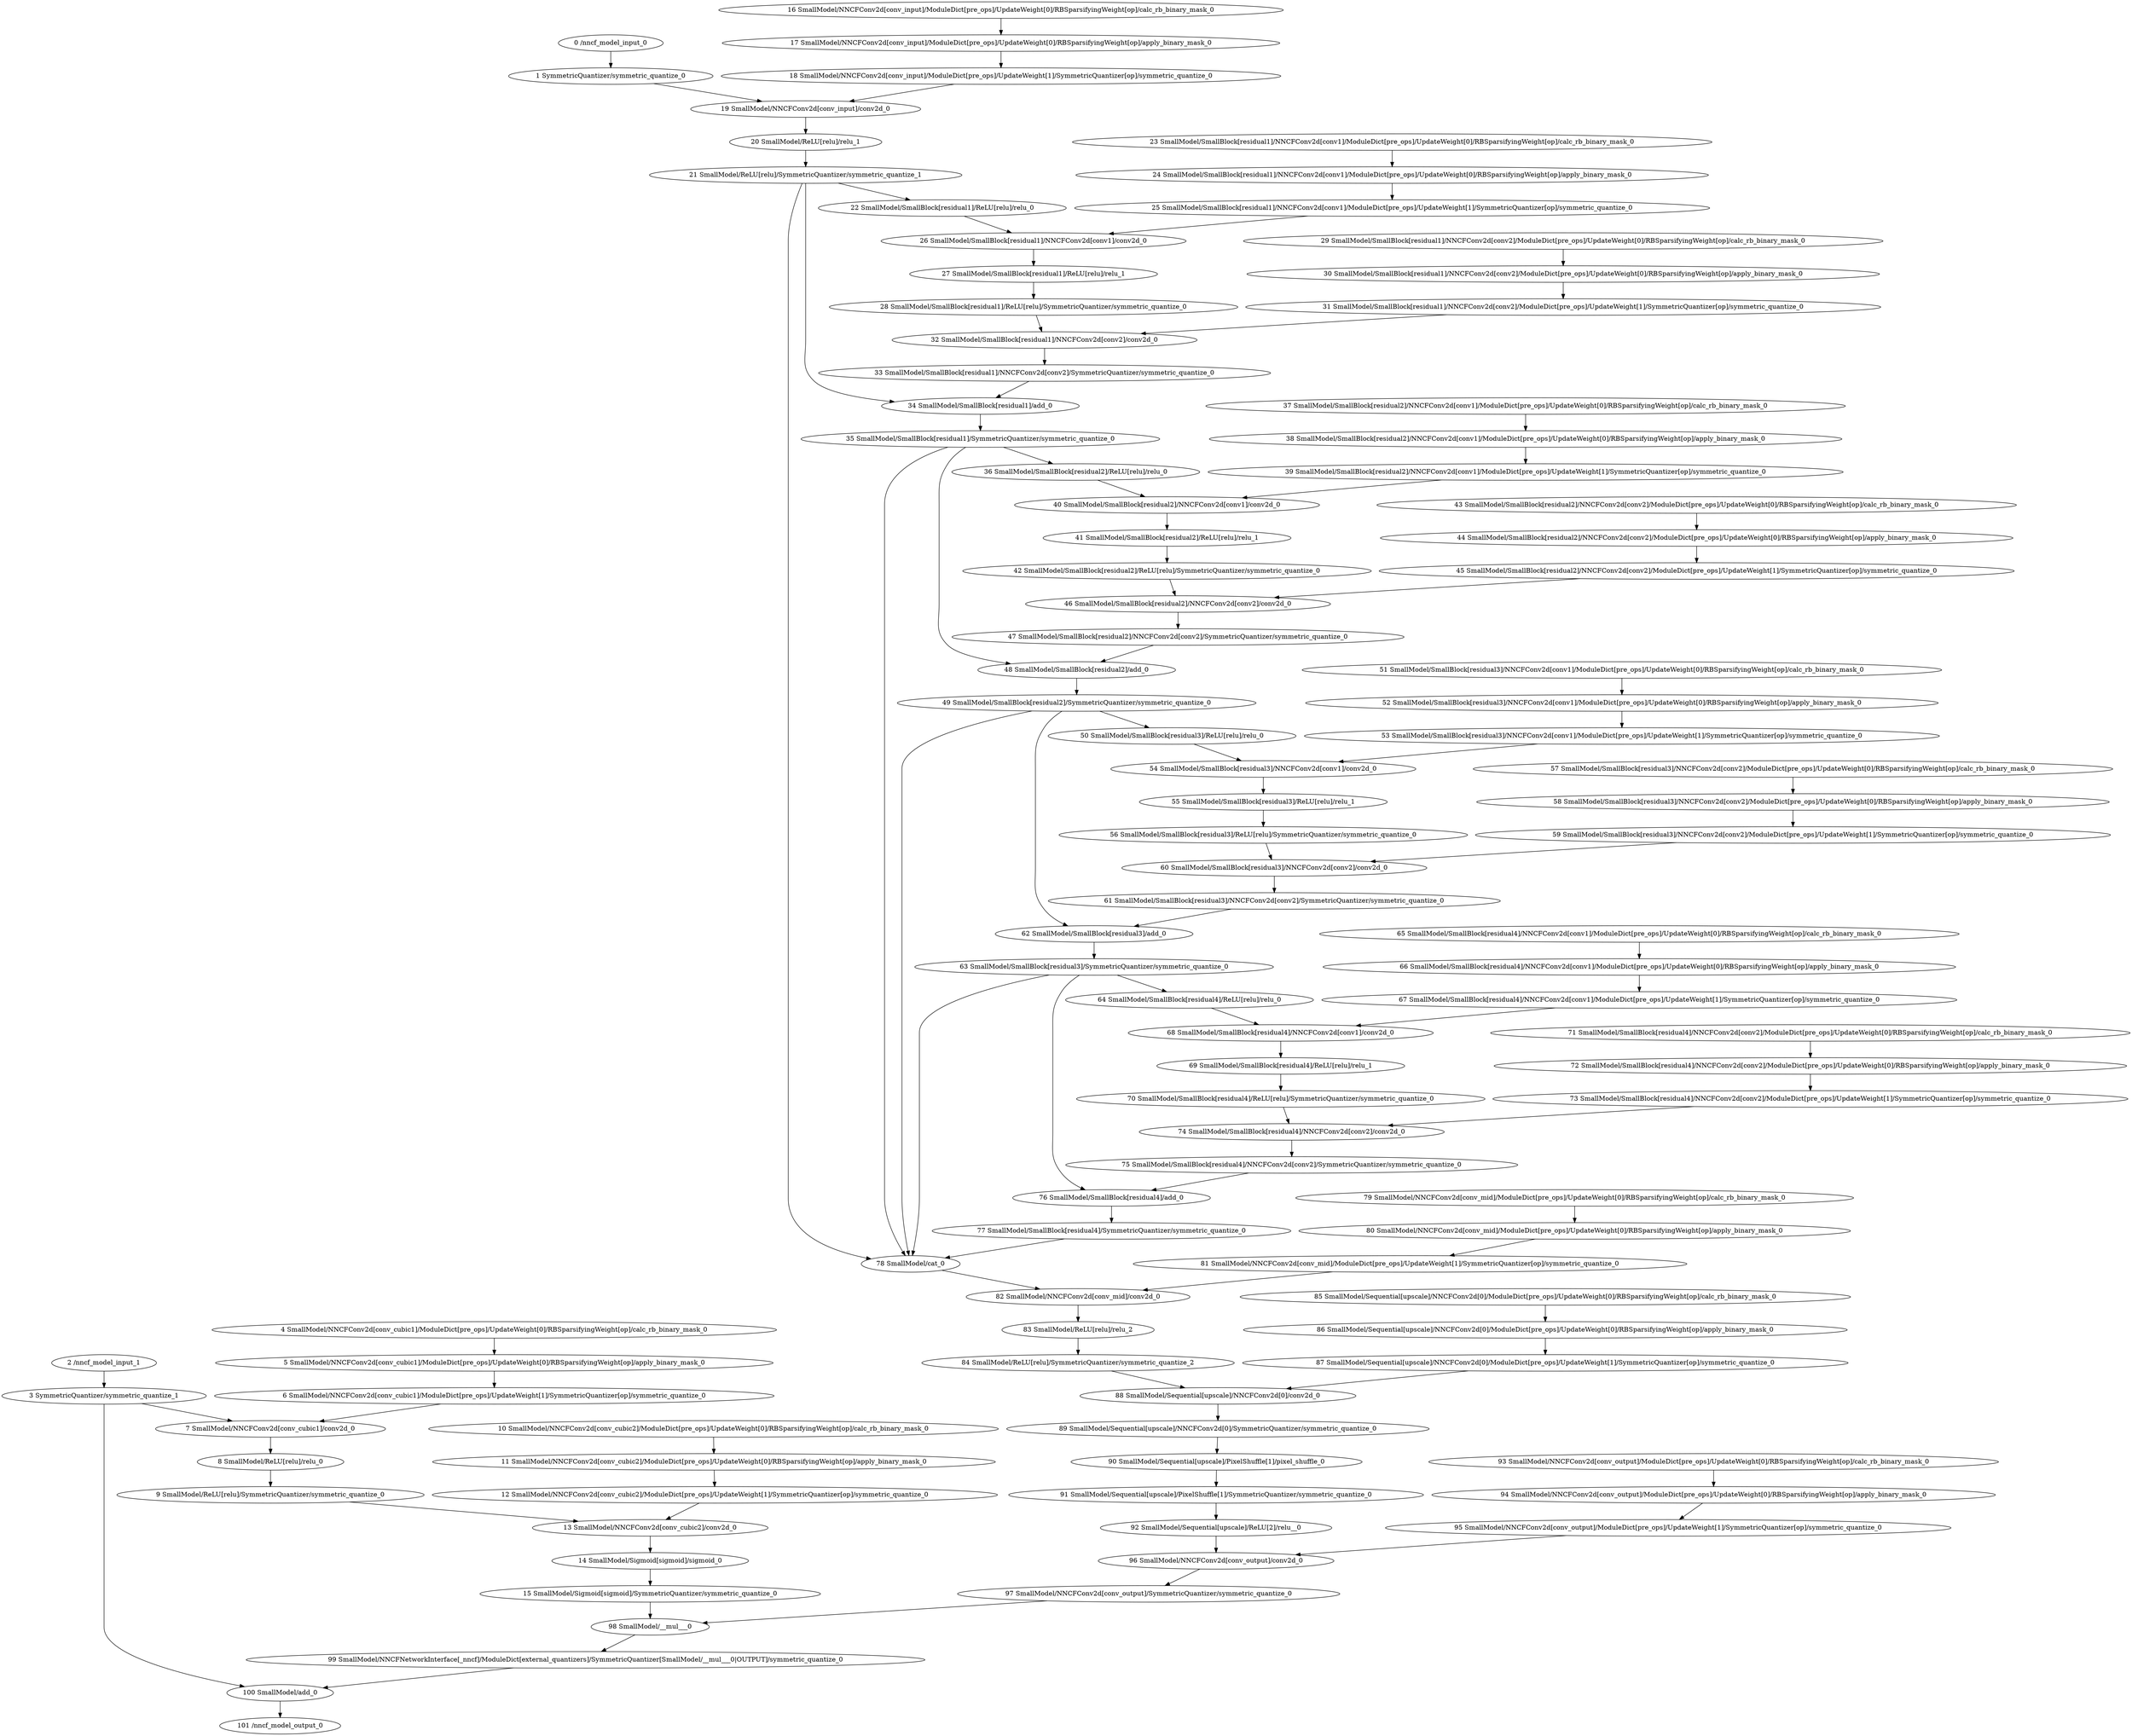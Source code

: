 strict digraph  {
"0 /nncf_model_input_0" [id=0, type=nncf_model_input];
"1 SymmetricQuantizer/symmetric_quantize_0" [id=1, type=symmetric_quantize];
"2 /nncf_model_input_1" [id=2, type=nncf_model_input];
"3 SymmetricQuantizer/symmetric_quantize_1" [id=3, type=symmetric_quantize];
"4 SmallModel/NNCFConv2d[conv_cubic1]/ModuleDict[pre_ops]/UpdateWeight[0]/RBSparsifyingWeight[op]/calc_rb_binary_mask_0" [id=4, type=calc_rb_binary_mask];
"5 SmallModel/NNCFConv2d[conv_cubic1]/ModuleDict[pre_ops]/UpdateWeight[0]/RBSparsifyingWeight[op]/apply_binary_mask_0" [id=5, type=apply_binary_mask];
"6 SmallModel/NNCFConv2d[conv_cubic1]/ModuleDict[pre_ops]/UpdateWeight[1]/SymmetricQuantizer[op]/symmetric_quantize_0" [id=6, type=symmetric_quantize];
"7 SmallModel/NNCFConv2d[conv_cubic1]/conv2d_0" [id=7, type=conv2d];
"8 SmallModel/ReLU[relu]/relu_0" [id=8, type=relu];
"9 SmallModel/ReLU[relu]/SymmetricQuantizer/symmetric_quantize_0" [id=9, type=symmetric_quantize];
"10 SmallModel/NNCFConv2d[conv_cubic2]/ModuleDict[pre_ops]/UpdateWeight[0]/RBSparsifyingWeight[op]/calc_rb_binary_mask_0" [id=10, type=calc_rb_binary_mask];
"11 SmallModel/NNCFConv2d[conv_cubic2]/ModuleDict[pre_ops]/UpdateWeight[0]/RBSparsifyingWeight[op]/apply_binary_mask_0" [id=11, type=apply_binary_mask];
"12 SmallModel/NNCFConv2d[conv_cubic2]/ModuleDict[pre_ops]/UpdateWeight[1]/SymmetricQuantizer[op]/symmetric_quantize_0" [id=12, type=symmetric_quantize];
"13 SmallModel/NNCFConv2d[conv_cubic2]/conv2d_0" [id=13, type=conv2d];
"14 SmallModel/Sigmoid[sigmoid]/sigmoid_0" [id=14, type=sigmoid];
"15 SmallModel/Sigmoid[sigmoid]/SymmetricQuantizer/symmetric_quantize_0" [id=15, type=symmetric_quantize];
"16 SmallModel/NNCFConv2d[conv_input]/ModuleDict[pre_ops]/UpdateWeight[0]/RBSparsifyingWeight[op]/calc_rb_binary_mask_0" [id=16, type=calc_rb_binary_mask];
"17 SmallModel/NNCFConv2d[conv_input]/ModuleDict[pre_ops]/UpdateWeight[0]/RBSparsifyingWeight[op]/apply_binary_mask_0" [id=17, type=apply_binary_mask];
"18 SmallModel/NNCFConv2d[conv_input]/ModuleDict[pre_ops]/UpdateWeight[1]/SymmetricQuantizer[op]/symmetric_quantize_0" [id=18, type=symmetric_quantize];
"19 SmallModel/NNCFConv2d[conv_input]/conv2d_0" [id=19, type=conv2d];
"20 SmallModel/ReLU[relu]/relu_1" [id=20, type=relu];
"21 SmallModel/ReLU[relu]/SymmetricQuantizer/symmetric_quantize_1" [id=21, type=symmetric_quantize];
"22 SmallModel/SmallBlock[residual1]/ReLU[relu]/relu_0" [id=22, type=relu];
"23 SmallModel/SmallBlock[residual1]/NNCFConv2d[conv1]/ModuleDict[pre_ops]/UpdateWeight[0]/RBSparsifyingWeight[op]/calc_rb_binary_mask_0" [id=23, type=calc_rb_binary_mask];
"24 SmallModel/SmallBlock[residual1]/NNCFConv2d[conv1]/ModuleDict[pre_ops]/UpdateWeight[0]/RBSparsifyingWeight[op]/apply_binary_mask_0" [id=24, type=apply_binary_mask];
"25 SmallModel/SmallBlock[residual1]/NNCFConv2d[conv1]/ModuleDict[pre_ops]/UpdateWeight[1]/SymmetricQuantizer[op]/symmetric_quantize_0" [id=25, type=symmetric_quantize];
"26 SmallModel/SmallBlock[residual1]/NNCFConv2d[conv1]/conv2d_0" [id=26, type=conv2d];
"27 SmallModel/SmallBlock[residual1]/ReLU[relu]/relu_1" [id=27, type=relu];
"28 SmallModel/SmallBlock[residual1]/ReLU[relu]/SymmetricQuantizer/symmetric_quantize_0" [id=28, type=symmetric_quantize];
"29 SmallModel/SmallBlock[residual1]/NNCFConv2d[conv2]/ModuleDict[pre_ops]/UpdateWeight[0]/RBSparsifyingWeight[op]/calc_rb_binary_mask_0" [id=29, type=calc_rb_binary_mask];
"30 SmallModel/SmallBlock[residual1]/NNCFConv2d[conv2]/ModuleDict[pre_ops]/UpdateWeight[0]/RBSparsifyingWeight[op]/apply_binary_mask_0" [id=30, type=apply_binary_mask];
"31 SmallModel/SmallBlock[residual1]/NNCFConv2d[conv2]/ModuleDict[pre_ops]/UpdateWeight[1]/SymmetricQuantizer[op]/symmetric_quantize_0" [id=31, type=symmetric_quantize];
"32 SmallModel/SmallBlock[residual1]/NNCFConv2d[conv2]/conv2d_0" [id=32, type=conv2d];
"33 SmallModel/SmallBlock[residual1]/NNCFConv2d[conv2]/SymmetricQuantizer/symmetric_quantize_0" [id=33, type=symmetric_quantize];
"34 SmallModel/SmallBlock[residual1]/add_0" [id=34, type=add];
"35 SmallModel/SmallBlock[residual1]/SymmetricQuantizer/symmetric_quantize_0" [id=35, type=symmetric_quantize];
"36 SmallModel/SmallBlock[residual2]/ReLU[relu]/relu_0" [id=36, type=relu];
"37 SmallModel/SmallBlock[residual2]/NNCFConv2d[conv1]/ModuleDict[pre_ops]/UpdateWeight[0]/RBSparsifyingWeight[op]/calc_rb_binary_mask_0" [id=37, type=calc_rb_binary_mask];
"38 SmallModel/SmallBlock[residual2]/NNCFConv2d[conv1]/ModuleDict[pre_ops]/UpdateWeight[0]/RBSparsifyingWeight[op]/apply_binary_mask_0" [id=38, type=apply_binary_mask];
"39 SmallModel/SmallBlock[residual2]/NNCFConv2d[conv1]/ModuleDict[pre_ops]/UpdateWeight[1]/SymmetricQuantizer[op]/symmetric_quantize_0" [id=39, type=symmetric_quantize];
"40 SmallModel/SmallBlock[residual2]/NNCFConv2d[conv1]/conv2d_0" [id=40, type=conv2d];
"41 SmallModel/SmallBlock[residual2]/ReLU[relu]/relu_1" [id=41, type=relu];
"42 SmallModel/SmallBlock[residual2]/ReLU[relu]/SymmetricQuantizer/symmetric_quantize_0" [id=42, type=symmetric_quantize];
"43 SmallModel/SmallBlock[residual2]/NNCFConv2d[conv2]/ModuleDict[pre_ops]/UpdateWeight[0]/RBSparsifyingWeight[op]/calc_rb_binary_mask_0" [id=43, type=calc_rb_binary_mask];
"44 SmallModel/SmallBlock[residual2]/NNCFConv2d[conv2]/ModuleDict[pre_ops]/UpdateWeight[0]/RBSparsifyingWeight[op]/apply_binary_mask_0" [id=44, type=apply_binary_mask];
"45 SmallModel/SmallBlock[residual2]/NNCFConv2d[conv2]/ModuleDict[pre_ops]/UpdateWeight[1]/SymmetricQuantizer[op]/symmetric_quantize_0" [id=45, type=symmetric_quantize];
"46 SmallModel/SmallBlock[residual2]/NNCFConv2d[conv2]/conv2d_0" [id=46, type=conv2d];
"47 SmallModel/SmallBlock[residual2]/NNCFConv2d[conv2]/SymmetricQuantizer/symmetric_quantize_0" [id=47, type=symmetric_quantize];
"48 SmallModel/SmallBlock[residual2]/add_0" [id=48, type=add];
"49 SmallModel/SmallBlock[residual2]/SymmetricQuantizer/symmetric_quantize_0" [id=49, type=symmetric_quantize];
"50 SmallModel/SmallBlock[residual3]/ReLU[relu]/relu_0" [id=50, type=relu];
"51 SmallModel/SmallBlock[residual3]/NNCFConv2d[conv1]/ModuleDict[pre_ops]/UpdateWeight[0]/RBSparsifyingWeight[op]/calc_rb_binary_mask_0" [id=51, type=calc_rb_binary_mask];
"52 SmallModel/SmallBlock[residual3]/NNCFConv2d[conv1]/ModuleDict[pre_ops]/UpdateWeight[0]/RBSparsifyingWeight[op]/apply_binary_mask_0" [id=52, type=apply_binary_mask];
"53 SmallModel/SmallBlock[residual3]/NNCFConv2d[conv1]/ModuleDict[pre_ops]/UpdateWeight[1]/SymmetricQuantizer[op]/symmetric_quantize_0" [id=53, type=symmetric_quantize];
"54 SmallModel/SmallBlock[residual3]/NNCFConv2d[conv1]/conv2d_0" [id=54, type=conv2d];
"55 SmallModel/SmallBlock[residual3]/ReLU[relu]/relu_1" [id=55, type=relu];
"56 SmallModel/SmallBlock[residual3]/ReLU[relu]/SymmetricQuantizer/symmetric_quantize_0" [id=56, type=symmetric_quantize];
"57 SmallModel/SmallBlock[residual3]/NNCFConv2d[conv2]/ModuleDict[pre_ops]/UpdateWeight[0]/RBSparsifyingWeight[op]/calc_rb_binary_mask_0" [id=57, type=calc_rb_binary_mask];
"58 SmallModel/SmallBlock[residual3]/NNCFConv2d[conv2]/ModuleDict[pre_ops]/UpdateWeight[0]/RBSparsifyingWeight[op]/apply_binary_mask_0" [id=58, type=apply_binary_mask];
"59 SmallModel/SmallBlock[residual3]/NNCFConv2d[conv2]/ModuleDict[pre_ops]/UpdateWeight[1]/SymmetricQuantizer[op]/symmetric_quantize_0" [id=59, type=symmetric_quantize];
"60 SmallModel/SmallBlock[residual3]/NNCFConv2d[conv2]/conv2d_0" [id=60, type=conv2d];
"61 SmallModel/SmallBlock[residual3]/NNCFConv2d[conv2]/SymmetricQuantizer/symmetric_quantize_0" [id=61, type=symmetric_quantize];
"62 SmallModel/SmallBlock[residual3]/add_0" [id=62, type=add];
"63 SmallModel/SmallBlock[residual3]/SymmetricQuantizer/symmetric_quantize_0" [id=63, type=symmetric_quantize];
"64 SmallModel/SmallBlock[residual4]/ReLU[relu]/relu_0" [id=64, type=relu];
"65 SmallModel/SmallBlock[residual4]/NNCFConv2d[conv1]/ModuleDict[pre_ops]/UpdateWeight[0]/RBSparsifyingWeight[op]/calc_rb_binary_mask_0" [id=65, type=calc_rb_binary_mask];
"66 SmallModel/SmallBlock[residual4]/NNCFConv2d[conv1]/ModuleDict[pre_ops]/UpdateWeight[0]/RBSparsifyingWeight[op]/apply_binary_mask_0" [id=66, type=apply_binary_mask];
"67 SmallModel/SmallBlock[residual4]/NNCFConv2d[conv1]/ModuleDict[pre_ops]/UpdateWeight[1]/SymmetricQuantizer[op]/symmetric_quantize_0" [id=67, type=symmetric_quantize];
"68 SmallModel/SmallBlock[residual4]/NNCFConv2d[conv1]/conv2d_0" [id=68, type=conv2d];
"69 SmallModel/SmallBlock[residual4]/ReLU[relu]/relu_1" [id=69, type=relu];
"70 SmallModel/SmallBlock[residual4]/ReLU[relu]/SymmetricQuantizer/symmetric_quantize_0" [id=70, type=symmetric_quantize];
"71 SmallModel/SmallBlock[residual4]/NNCFConv2d[conv2]/ModuleDict[pre_ops]/UpdateWeight[0]/RBSparsifyingWeight[op]/calc_rb_binary_mask_0" [id=71, type=calc_rb_binary_mask];
"72 SmallModel/SmallBlock[residual4]/NNCFConv2d[conv2]/ModuleDict[pre_ops]/UpdateWeight[0]/RBSparsifyingWeight[op]/apply_binary_mask_0" [id=72, type=apply_binary_mask];
"73 SmallModel/SmallBlock[residual4]/NNCFConv2d[conv2]/ModuleDict[pre_ops]/UpdateWeight[1]/SymmetricQuantizer[op]/symmetric_quantize_0" [id=73, type=symmetric_quantize];
"74 SmallModel/SmallBlock[residual4]/NNCFConv2d[conv2]/conv2d_0" [id=74, type=conv2d];
"75 SmallModel/SmallBlock[residual4]/NNCFConv2d[conv2]/SymmetricQuantizer/symmetric_quantize_0" [id=75, type=symmetric_quantize];
"76 SmallModel/SmallBlock[residual4]/add_0" [id=76, type=add];
"77 SmallModel/SmallBlock[residual4]/SymmetricQuantizer/symmetric_quantize_0" [id=77, type=symmetric_quantize];
"78 SmallModel/cat_0" [id=78, type=cat];
"79 SmallModel/NNCFConv2d[conv_mid]/ModuleDict[pre_ops]/UpdateWeight[0]/RBSparsifyingWeight[op]/calc_rb_binary_mask_0" [id=79, type=calc_rb_binary_mask];
"80 SmallModel/NNCFConv2d[conv_mid]/ModuleDict[pre_ops]/UpdateWeight[0]/RBSparsifyingWeight[op]/apply_binary_mask_0" [id=80, type=apply_binary_mask];
"81 SmallModel/NNCFConv2d[conv_mid]/ModuleDict[pre_ops]/UpdateWeight[1]/SymmetricQuantizer[op]/symmetric_quantize_0" [id=81, type=symmetric_quantize];
"82 SmallModel/NNCFConv2d[conv_mid]/conv2d_0" [id=82, type=conv2d];
"83 SmallModel/ReLU[relu]/relu_2" [id=83, type=relu];
"84 SmallModel/ReLU[relu]/SymmetricQuantizer/symmetric_quantize_2" [id=84, type=symmetric_quantize];
"85 SmallModel/Sequential[upscale]/NNCFConv2d[0]/ModuleDict[pre_ops]/UpdateWeight[0]/RBSparsifyingWeight[op]/calc_rb_binary_mask_0" [id=85, type=calc_rb_binary_mask];
"86 SmallModel/Sequential[upscale]/NNCFConv2d[0]/ModuleDict[pre_ops]/UpdateWeight[0]/RBSparsifyingWeight[op]/apply_binary_mask_0" [id=86, type=apply_binary_mask];
"87 SmallModel/Sequential[upscale]/NNCFConv2d[0]/ModuleDict[pre_ops]/UpdateWeight[1]/SymmetricQuantizer[op]/symmetric_quantize_0" [id=87, type=symmetric_quantize];
"88 SmallModel/Sequential[upscale]/NNCFConv2d[0]/conv2d_0" [id=88, type=conv2d];
"89 SmallModel/Sequential[upscale]/NNCFConv2d[0]/SymmetricQuantizer/symmetric_quantize_0" [id=89, type=symmetric_quantize];
"90 SmallModel/Sequential[upscale]/PixelShuffle[1]/pixel_shuffle_0" [id=90, type=pixel_shuffle];
"91 SmallModel/Sequential[upscale]/PixelShuffle[1]/SymmetricQuantizer/symmetric_quantize_0" [id=91, type=symmetric_quantize];
"92 SmallModel/Sequential[upscale]/ReLU[2]/relu__0" [id=92, type=relu_];
"93 SmallModel/NNCFConv2d[conv_output]/ModuleDict[pre_ops]/UpdateWeight[0]/RBSparsifyingWeight[op]/calc_rb_binary_mask_0" [id=93, type=calc_rb_binary_mask];
"94 SmallModel/NNCFConv2d[conv_output]/ModuleDict[pre_ops]/UpdateWeight[0]/RBSparsifyingWeight[op]/apply_binary_mask_0" [id=94, type=apply_binary_mask];
"95 SmallModel/NNCFConv2d[conv_output]/ModuleDict[pre_ops]/UpdateWeight[1]/SymmetricQuantizer[op]/symmetric_quantize_0" [id=95, type=symmetric_quantize];
"96 SmallModel/NNCFConv2d[conv_output]/conv2d_0" [id=96, type=conv2d];
"97 SmallModel/NNCFConv2d[conv_output]/SymmetricQuantizer/symmetric_quantize_0" [id=97, type=symmetric_quantize];
"98 SmallModel/__mul___0" [id=98, type=__mul__];
"99 SmallModel/NNCFNetworkInterface[_nncf]/ModuleDict[external_quantizers]/SymmetricQuantizer[SmallModel/__mul___0|OUTPUT]/symmetric_quantize_0" [id=99, type=symmetric_quantize];
"100 SmallModel/add_0" [id=100, type=add];
"101 /nncf_model_output_0" [id=101, type=nncf_model_output];
"0 /nncf_model_input_0" -> "1 SymmetricQuantizer/symmetric_quantize_0";
"1 SymmetricQuantizer/symmetric_quantize_0" -> "19 SmallModel/NNCFConv2d[conv_input]/conv2d_0";
"2 /nncf_model_input_1" -> "3 SymmetricQuantizer/symmetric_quantize_1";
"3 SymmetricQuantizer/symmetric_quantize_1" -> "7 SmallModel/NNCFConv2d[conv_cubic1]/conv2d_0";
"3 SymmetricQuantizer/symmetric_quantize_1" -> "100 SmallModel/add_0";
"4 SmallModel/NNCFConv2d[conv_cubic1]/ModuleDict[pre_ops]/UpdateWeight[0]/RBSparsifyingWeight[op]/calc_rb_binary_mask_0" -> "5 SmallModel/NNCFConv2d[conv_cubic1]/ModuleDict[pre_ops]/UpdateWeight[0]/RBSparsifyingWeight[op]/apply_binary_mask_0";
"5 SmallModel/NNCFConv2d[conv_cubic1]/ModuleDict[pre_ops]/UpdateWeight[0]/RBSparsifyingWeight[op]/apply_binary_mask_0" -> "6 SmallModel/NNCFConv2d[conv_cubic1]/ModuleDict[pre_ops]/UpdateWeight[1]/SymmetricQuantizer[op]/symmetric_quantize_0";
"6 SmallModel/NNCFConv2d[conv_cubic1]/ModuleDict[pre_ops]/UpdateWeight[1]/SymmetricQuantizer[op]/symmetric_quantize_0" -> "7 SmallModel/NNCFConv2d[conv_cubic1]/conv2d_0";
"7 SmallModel/NNCFConv2d[conv_cubic1]/conv2d_0" -> "8 SmallModel/ReLU[relu]/relu_0";
"8 SmallModel/ReLU[relu]/relu_0" -> "9 SmallModel/ReLU[relu]/SymmetricQuantizer/symmetric_quantize_0";
"9 SmallModel/ReLU[relu]/SymmetricQuantizer/symmetric_quantize_0" -> "13 SmallModel/NNCFConv2d[conv_cubic2]/conv2d_0";
"10 SmallModel/NNCFConv2d[conv_cubic2]/ModuleDict[pre_ops]/UpdateWeight[0]/RBSparsifyingWeight[op]/calc_rb_binary_mask_0" -> "11 SmallModel/NNCFConv2d[conv_cubic2]/ModuleDict[pre_ops]/UpdateWeight[0]/RBSparsifyingWeight[op]/apply_binary_mask_0";
"11 SmallModel/NNCFConv2d[conv_cubic2]/ModuleDict[pre_ops]/UpdateWeight[0]/RBSparsifyingWeight[op]/apply_binary_mask_0" -> "12 SmallModel/NNCFConv2d[conv_cubic2]/ModuleDict[pre_ops]/UpdateWeight[1]/SymmetricQuantizer[op]/symmetric_quantize_0";
"12 SmallModel/NNCFConv2d[conv_cubic2]/ModuleDict[pre_ops]/UpdateWeight[1]/SymmetricQuantizer[op]/symmetric_quantize_0" -> "13 SmallModel/NNCFConv2d[conv_cubic2]/conv2d_0";
"13 SmallModel/NNCFConv2d[conv_cubic2]/conv2d_0" -> "14 SmallModel/Sigmoid[sigmoid]/sigmoid_0";
"14 SmallModel/Sigmoid[sigmoid]/sigmoid_0" -> "15 SmallModel/Sigmoid[sigmoid]/SymmetricQuantizer/symmetric_quantize_0";
"15 SmallModel/Sigmoid[sigmoid]/SymmetricQuantizer/symmetric_quantize_0" -> "98 SmallModel/__mul___0";
"16 SmallModel/NNCFConv2d[conv_input]/ModuleDict[pre_ops]/UpdateWeight[0]/RBSparsifyingWeight[op]/calc_rb_binary_mask_0" -> "17 SmallModel/NNCFConv2d[conv_input]/ModuleDict[pre_ops]/UpdateWeight[0]/RBSparsifyingWeight[op]/apply_binary_mask_0";
"17 SmallModel/NNCFConv2d[conv_input]/ModuleDict[pre_ops]/UpdateWeight[0]/RBSparsifyingWeight[op]/apply_binary_mask_0" -> "18 SmallModel/NNCFConv2d[conv_input]/ModuleDict[pre_ops]/UpdateWeight[1]/SymmetricQuantizer[op]/symmetric_quantize_0";
"18 SmallModel/NNCFConv2d[conv_input]/ModuleDict[pre_ops]/UpdateWeight[1]/SymmetricQuantizer[op]/symmetric_quantize_0" -> "19 SmallModel/NNCFConv2d[conv_input]/conv2d_0";
"19 SmallModel/NNCFConv2d[conv_input]/conv2d_0" -> "20 SmallModel/ReLU[relu]/relu_1";
"20 SmallModel/ReLU[relu]/relu_1" -> "21 SmallModel/ReLU[relu]/SymmetricQuantizer/symmetric_quantize_1";
"21 SmallModel/ReLU[relu]/SymmetricQuantizer/symmetric_quantize_1" -> "22 SmallModel/SmallBlock[residual1]/ReLU[relu]/relu_0";
"21 SmallModel/ReLU[relu]/SymmetricQuantizer/symmetric_quantize_1" -> "34 SmallModel/SmallBlock[residual1]/add_0";
"21 SmallModel/ReLU[relu]/SymmetricQuantizer/symmetric_quantize_1" -> "78 SmallModel/cat_0";
"22 SmallModel/SmallBlock[residual1]/ReLU[relu]/relu_0" -> "26 SmallModel/SmallBlock[residual1]/NNCFConv2d[conv1]/conv2d_0";
"23 SmallModel/SmallBlock[residual1]/NNCFConv2d[conv1]/ModuleDict[pre_ops]/UpdateWeight[0]/RBSparsifyingWeight[op]/calc_rb_binary_mask_0" -> "24 SmallModel/SmallBlock[residual1]/NNCFConv2d[conv1]/ModuleDict[pre_ops]/UpdateWeight[0]/RBSparsifyingWeight[op]/apply_binary_mask_0";
"24 SmallModel/SmallBlock[residual1]/NNCFConv2d[conv1]/ModuleDict[pre_ops]/UpdateWeight[0]/RBSparsifyingWeight[op]/apply_binary_mask_0" -> "25 SmallModel/SmallBlock[residual1]/NNCFConv2d[conv1]/ModuleDict[pre_ops]/UpdateWeight[1]/SymmetricQuantizer[op]/symmetric_quantize_0";
"25 SmallModel/SmallBlock[residual1]/NNCFConv2d[conv1]/ModuleDict[pre_ops]/UpdateWeight[1]/SymmetricQuantizer[op]/symmetric_quantize_0" -> "26 SmallModel/SmallBlock[residual1]/NNCFConv2d[conv1]/conv2d_0";
"26 SmallModel/SmallBlock[residual1]/NNCFConv2d[conv1]/conv2d_0" -> "27 SmallModel/SmallBlock[residual1]/ReLU[relu]/relu_1";
"27 SmallModel/SmallBlock[residual1]/ReLU[relu]/relu_1" -> "28 SmallModel/SmallBlock[residual1]/ReLU[relu]/SymmetricQuantizer/symmetric_quantize_0";
"28 SmallModel/SmallBlock[residual1]/ReLU[relu]/SymmetricQuantizer/symmetric_quantize_0" -> "32 SmallModel/SmallBlock[residual1]/NNCFConv2d[conv2]/conv2d_0";
"29 SmallModel/SmallBlock[residual1]/NNCFConv2d[conv2]/ModuleDict[pre_ops]/UpdateWeight[0]/RBSparsifyingWeight[op]/calc_rb_binary_mask_0" -> "30 SmallModel/SmallBlock[residual1]/NNCFConv2d[conv2]/ModuleDict[pre_ops]/UpdateWeight[0]/RBSparsifyingWeight[op]/apply_binary_mask_0";
"30 SmallModel/SmallBlock[residual1]/NNCFConv2d[conv2]/ModuleDict[pre_ops]/UpdateWeight[0]/RBSparsifyingWeight[op]/apply_binary_mask_0" -> "31 SmallModel/SmallBlock[residual1]/NNCFConv2d[conv2]/ModuleDict[pre_ops]/UpdateWeight[1]/SymmetricQuantizer[op]/symmetric_quantize_0";
"31 SmallModel/SmallBlock[residual1]/NNCFConv2d[conv2]/ModuleDict[pre_ops]/UpdateWeight[1]/SymmetricQuantizer[op]/symmetric_quantize_0" -> "32 SmallModel/SmallBlock[residual1]/NNCFConv2d[conv2]/conv2d_0";
"32 SmallModel/SmallBlock[residual1]/NNCFConv2d[conv2]/conv2d_0" -> "33 SmallModel/SmallBlock[residual1]/NNCFConv2d[conv2]/SymmetricQuantizer/symmetric_quantize_0";
"33 SmallModel/SmallBlock[residual1]/NNCFConv2d[conv2]/SymmetricQuantizer/symmetric_quantize_0" -> "34 SmallModel/SmallBlock[residual1]/add_0";
"34 SmallModel/SmallBlock[residual1]/add_0" -> "35 SmallModel/SmallBlock[residual1]/SymmetricQuantizer/symmetric_quantize_0";
"35 SmallModel/SmallBlock[residual1]/SymmetricQuantizer/symmetric_quantize_0" -> "36 SmallModel/SmallBlock[residual2]/ReLU[relu]/relu_0";
"35 SmallModel/SmallBlock[residual1]/SymmetricQuantizer/symmetric_quantize_0" -> "48 SmallModel/SmallBlock[residual2]/add_0";
"35 SmallModel/SmallBlock[residual1]/SymmetricQuantizer/symmetric_quantize_0" -> "78 SmallModel/cat_0";
"36 SmallModel/SmallBlock[residual2]/ReLU[relu]/relu_0" -> "40 SmallModel/SmallBlock[residual2]/NNCFConv2d[conv1]/conv2d_0";
"37 SmallModel/SmallBlock[residual2]/NNCFConv2d[conv1]/ModuleDict[pre_ops]/UpdateWeight[0]/RBSparsifyingWeight[op]/calc_rb_binary_mask_0" -> "38 SmallModel/SmallBlock[residual2]/NNCFConv2d[conv1]/ModuleDict[pre_ops]/UpdateWeight[0]/RBSparsifyingWeight[op]/apply_binary_mask_0";
"38 SmallModel/SmallBlock[residual2]/NNCFConv2d[conv1]/ModuleDict[pre_ops]/UpdateWeight[0]/RBSparsifyingWeight[op]/apply_binary_mask_0" -> "39 SmallModel/SmallBlock[residual2]/NNCFConv2d[conv1]/ModuleDict[pre_ops]/UpdateWeight[1]/SymmetricQuantizer[op]/symmetric_quantize_0";
"39 SmallModel/SmallBlock[residual2]/NNCFConv2d[conv1]/ModuleDict[pre_ops]/UpdateWeight[1]/SymmetricQuantizer[op]/symmetric_quantize_0" -> "40 SmallModel/SmallBlock[residual2]/NNCFConv2d[conv1]/conv2d_0";
"40 SmallModel/SmallBlock[residual2]/NNCFConv2d[conv1]/conv2d_0" -> "41 SmallModel/SmallBlock[residual2]/ReLU[relu]/relu_1";
"41 SmallModel/SmallBlock[residual2]/ReLU[relu]/relu_1" -> "42 SmallModel/SmallBlock[residual2]/ReLU[relu]/SymmetricQuantizer/symmetric_quantize_0";
"42 SmallModel/SmallBlock[residual2]/ReLU[relu]/SymmetricQuantizer/symmetric_quantize_0" -> "46 SmallModel/SmallBlock[residual2]/NNCFConv2d[conv2]/conv2d_0";
"43 SmallModel/SmallBlock[residual2]/NNCFConv2d[conv2]/ModuleDict[pre_ops]/UpdateWeight[0]/RBSparsifyingWeight[op]/calc_rb_binary_mask_0" -> "44 SmallModel/SmallBlock[residual2]/NNCFConv2d[conv2]/ModuleDict[pre_ops]/UpdateWeight[0]/RBSparsifyingWeight[op]/apply_binary_mask_0";
"44 SmallModel/SmallBlock[residual2]/NNCFConv2d[conv2]/ModuleDict[pre_ops]/UpdateWeight[0]/RBSparsifyingWeight[op]/apply_binary_mask_0" -> "45 SmallModel/SmallBlock[residual2]/NNCFConv2d[conv2]/ModuleDict[pre_ops]/UpdateWeight[1]/SymmetricQuantizer[op]/symmetric_quantize_0";
"45 SmallModel/SmallBlock[residual2]/NNCFConv2d[conv2]/ModuleDict[pre_ops]/UpdateWeight[1]/SymmetricQuantizer[op]/symmetric_quantize_0" -> "46 SmallModel/SmallBlock[residual2]/NNCFConv2d[conv2]/conv2d_0";
"46 SmallModel/SmallBlock[residual2]/NNCFConv2d[conv2]/conv2d_0" -> "47 SmallModel/SmallBlock[residual2]/NNCFConv2d[conv2]/SymmetricQuantizer/symmetric_quantize_0";
"47 SmallModel/SmallBlock[residual2]/NNCFConv2d[conv2]/SymmetricQuantizer/symmetric_quantize_0" -> "48 SmallModel/SmallBlock[residual2]/add_0";
"48 SmallModel/SmallBlock[residual2]/add_0" -> "49 SmallModel/SmallBlock[residual2]/SymmetricQuantizer/symmetric_quantize_0";
"49 SmallModel/SmallBlock[residual2]/SymmetricQuantizer/symmetric_quantize_0" -> "50 SmallModel/SmallBlock[residual3]/ReLU[relu]/relu_0";
"49 SmallModel/SmallBlock[residual2]/SymmetricQuantizer/symmetric_quantize_0" -> "62 SmallModel/SmallBlock[residual3]/add_0";
"49 SmallModel/SmallBlock[residual2]/SymmetricQuantizer/symmetric_quantize_0" -> "78 SmallModel/cat_0";
"50 SmallModel/SmallBlock[residual3]/ReLU[relu]/relu_0" -> "54 SmallModel/SmallBlock[residual3]/NNCFConv2d[conv1]/conv2d_0";
"51 SmallModel/SmallBlock[residual3]/NNCFConv2d[conv1]/ModuleDict[pre_ops]/UpdateWeight[0]/RBSparsifyingWeight[op]/calc_rb_binary_mask_0" -> "52 SmallModel/SmallBlock[residual3]/NNCFConv2d[conv1]/ModuleDict[pre_ops]/UpdateWeight[0]/RBSparsifyingWeight[op]/apply_binary_mask_0";
"52 SmallModel/SmallBlock[residual3]/NNCFConv2d[conv1]/ModuleDict[pre_ops]/UpdateWeight[0]/RBSparsifyingWeight[op]/apply_binary_mask_0" -> "53 SmallModel/SmallBlock[residual3]/NNCFConv2d[conv1]/ModuleDict[pre_ops]/UpdateWeight[1]/SymmetricQuantizer[op]/symmetric_quantize_0";
"53 SmallModel/SmallBlock[residual3]/NNCFConv2d[conv1]/ModuleDict[pre_ops]/UpdateWeight[1]/SymmetricQuantizer[op]/symmetric_quantize_0" -> "54 SmallModel/SmallBlock[residual3]/NNCFConv2d[conv1]/conv2d_0";
"54 SmallModel/SmallBlock[residual3]/NNCFConv2d[conv1]/conv2d_0" -> "55 SmallModel/SmallBlock[residual3]/ReLU[relu]/relu_1";
"55 SmallModel/SmallBlock[residual3]/ReLU[relu]/relu_1" -> "56 SmallModel/SmallBlock[residual3]/ReLU[relu]/SymmetricQuantizer/symmetric_quantize_0";
"56 SmallModel/SmallBlock[residual3]/ReLU[relu]/SymmetricQuantizer/symmetric_quantize_0" -> "60 SmallModel/SmallBlock[residual3]/NNCFConv2d[conv2]/conv2d_0";
"57 SmallModel/SmallBlock[residual3]/NNCFConv2d[conv2]/ModuleDict[pre_ops]/UpdateWeight[0]/RBSparsifyingWeight[op]/calc_rb_binary_mask_0" -> "58 SmallModel/SmallBlock[residual3]/NNCFConv2d[conv2]/ModuleDict[pre_ops]/UpdateWeight[0]/RBSparsifyingWeight[op]/apply_binary_mask_0";
"58 SmallModel/SmallBlock[residual3]/NNCFConv2d[conv2]/ModuleDict[pre_ops]/UpdateWeight[0]/RBSparsifyingWeight[op]/apply_binary_mask_0" -> "59 SmallModel/SmallBlock[residual3]/NNCFConv2d[conv2]/ModuleDict[pre_ops]/UpdateWeight[1]/SymmetricQuantizer[op]/symmetric_quantize_0";
"59 SmallModel/SmallBlock[residual3]/NNCFConv2d[conv2]/ModuleDict[pre_ops]/UpdateWeight[1]/SymmetricQuantizer[op]/symmetric_quantize_0" -> "60 SmallModel/SmallBlock[residual3]/NNCFConv2d[conv2]/conv2d_0";
"60 SmallModel/SmallBlock[residual3]/NNCFConv2d[conv2]/conv2d_0" -> "61 SmallModel/SmallBlock[residual3]/NNCFConv2d[conv2]/SymmetricQuantizer/symmetric_quantize_0";
"61 SmallModel/SmallBlock[residual3]/NNCFConv2d[conv2]/SymmetricQuantizer/symmetric_quantize_0" -> "62 SmallModel/SmallBlock[residual3]/add_0";
"62 SmallModel/SmallBlock[residual3]/add_0" -> "63 SmallModel/SmallBlock[residual3]/SymmetricQuantizer/symmetric_quantize_0";
"63 SmallModel/SmallBlock[residual3]/SymmetricQuantizer/symmetric_quantize_0" -> "64 SmallModel/SmallBlock[residual4]/ReLU[relu]/relu_0";
"63 SmallModel/SmallBlock[residual3]/SymmetricQuantizer/symmetric_quantize_0" -> "76 SmallModel/SmallBlock[residual4]/add_0";
"63 SmallModel/SmallBlock[residual3]/SymmetricQuantizer/symmetric_quantize_0" -> "78 SmallModel/cat_0";
"64 SmallModel/SmallBlock[residual4]/ReLU[relu]/relu_0" -> "68 SmallModel/SmallBlock[residual4]/NNCFConv2d[conv1]/conv2d_0";
"65 SmallModel/SmallBlock[residual4]/NNCFConv2d[conv1]/ModuleDict[pre_ops]/UpdateWeight[0]/RBSparsifyingWeight[op]/calc_rb_binary_mask_0" -> "66 SmallModel/SmallBlock[residual4]/NNCFConv2d[conv1]/ModuleDict[pre_ops]/UpdateWeight[0]/RBSparsifyingWeight[op]/apply_binary_mask_0";
"66 SmallModel/SmallBlock[residual4]/NNCFConv2d[conv1]/ModuleDict[pre_ops]/UpdateWeight[0]/RBSparsifyingWeight[op]/apply_binary_mask_0" -> "67 SmallModel/SmallBlock[residual4]/NNCFConv2d[conv1]/ModuleDict[pre_ops]/UpdateWeight[1]/SymmetricQuantizer[op]/symmetric_quantize_0";
"67 SmallModel/SmallBlock[residual4]/NNCFConv2d[conv1]/ModuleDict[pre_ops]/UpdateWeight[1]/SymmetricQuantizer[op]/symmetric_quantize_0" -> "68 SmallModel/SmallBlock[residual4]/NNCFConv2d[conv1]/conv2d_0";
"68 SmallModel/SmallBlock[residual4]/NNCFConv2d[conv1]/conv2d_0" -> "69 SmallModel/SmallBlock[residual4]/ReLU[relu]/relu_1";
"69 SmallModel/SmallBlock[residual4]/ReLU[relu]/relu_1" -> "70 SmallModel/SmallBlock[residual4]/ReLU[relu]/SymmetricQuantizer/symmetric_quantize_0";
"70 SmallModel/SmallBlock[residual4]/ReLU[relu]/SymmetricQuantizer/symmetric_quantize_0" -> "74 SmallModel/SmallBlock[residual4]/NNCFConv2d[conv2]/conv2d_0";
"71 SmallModel/SmallBlock[residual4]/NNCFConv2d[conv2]/ModuleDict[pre_ops]/UpdateWeight[0]/RBSparsifyingWeight[op]/calc_rb_binary_mask_0" -> "72 SmallModel/SmallBlock[residual4]/NNCFConv2d[conv2]/ModuleDict[pre_ops]/UpdateWeight[0]/RBSparsifyingWeight[op]/apply_binary_mask_0";
"72 SmallModel/SmallBlock[residual4]/NNCFConv2d[conv2]/ModuleDict[pre_ops]/UpdateWeight[0]/RBSparsifyingWeight[op]/apply_binary_mask_0" -> "73 SmallModel/SmallBlock[residual4]/NNCFConv2d[conv2]/ModuleDict[pre_ops]/UpdateWeight[1]/SymmetricQuantizer[op]/symmetric_quantize_0";
"73 SmallModel/SmallBlock[residual4]/NNCFConv2d[conv2]/ModuleDict[pre_ops]/UpdateWeight[1]/SymmetricQuantizer[op]/symmetric_quantize_0" -> "74 SmallModel/SmallBlock[residual4]/NNCFConv2d[conv2]/conv2d_0";
"74 SmallModel/SmallBlock[residual4]/NNCFConv2d[conv2]/conv2d_0" -> "75 SmallModel/SmallBlock[residual4]/NNCFConv2d[conv2]/SymmetricQuantizer/symmetric_quantize_0";
"75 SmallModel/SmallBlock[residual4]/NNCFConv2d[conv2]/SymmetricQuantizer/symmetric_quantize_0" -> "76 SmallModel/SmallBlock[residual4]/add_0";
"76 SmallModel/SmallBlock[residual4]/add_0" -> "77 SmallModel/SmallBlock[residual4]/SymmetricQuantizer/symmetric_quantize_0";
"77 SmallModel/SmallBlock[residual4]/SymmetricQuantizer/symmetric_quantize_0" -> "78 SmallModel/cat_0";
"78 SmallModel/cat_0" -> "82 SmallModel/NNCFConv2d[conv_mid]/conv2d_0";
"79 SmallModel/NNCFConv2d[conv_mid]/ModuleDict[pre_ops]/UpdateWeight[0]/RBSparsifyingWeight[op]/calc_rb_binary_mask_0" -> "80 SmallModel/NNCFConv2d[conv_mid]/ModuleDict[pre_ops]/UpdateWeight[0]/RBSparsifyingWeight[op]/apply_binary_mask_0";
"80 SmallModel/NNCFConv2d[conv_mid]/ModuleDict[pre_ops]/UpdateWeight[0]/RBSparsifyingWeight[op]/apply_binary_mask_0" -> "81 SmallModel/NNCFConv2d[conv_mid]/ModuleDict[pre_ops]/UpdateWeight[1]/SymmetricQuantizer[op]/symmetric_quantize_0";
"81 SmallModel/NNCFConv2d[conv_mid]/ModuleDict[pre_ops]/UpdateWeight[1]/SymmetricQuantizer[op]/symmetric_quantize_0" -> "82 SmallModel/NNCFConv2d[conv_mid]/conv2d_0";
"82 SmallModel/NNCFConv2d[conv_mid]/conv2d_0" -> "83 SmallModel/ReLU[relu]/relu_2";
"83 SmallModel/ReLU[relu]/relu_2" -> "84 SmallModel/ReLU[relu]/SymmetricQuantizer/symmetric_quantize_2";
"84 SmallModel/ReLU[relu]/SymmetricQuantizer/symmetric_quantize_2" -> "88 SmallModel/Sequential[upscale]/NNCFConv2d[0]/conv2d_0";
"85 SmallModel/Sequential[upscale]/NNCFConv2d[0]/ModuleDict[pre_ops]/UpdateWeight[0]/RBSparsifyingWeight[op]/calc_rb_binary_mask_0" -> "86 SmallModel/Sequential[upscale]/NNCFConv2d[0]/ModuleDict[pre_ops]/UpdateWeight[0]/RBSparsifyingWeight[op]/apply_binary_mask_0";
"86 SmallModel/Sequential[upscale]/NNCFConv2d[0]/ModuleDict[pre_ops]/UpdateWeight[0]/RBSparsifyingWeight[op]/apply_binary_mask_0" -> "87 SmallModel/Sequential[upscale]/NNCFConv2d[0]/ModuleDict[pre_ops]/UpdateWeight[1]/SymmetricQuantizer[op]/symmetric_quantize_0";
"87 SmallModel/Sequential[upscale]/NNCFConv2d[0]/ModuleDict[pre_ops]/UpdateWeight[1]/SymmetricQuantizer[op]/symmetric_quantize_0" -> "88 SmallModel/Sequential[upscale]/NNCFConv2d[0]/conv2d_0";
"88 SmallModel/Sequential[upscale]/NNCFConv2d[0]/conv2d_0" -> "89 SmallModel/Sequential[upscale]/NNCFConv2d[0]/SymmetricQuantizer/symmetric_quantize_0";
"89 SmallModel/Sequential[upscale]/NNCFConv2d[0]/SymmetricQuantizer/symmetric_quantize_0" -> "90 SmallModel/Sequential[upscale]/PixelShuffle[1]/pixel_shuffle_0";
"90 SmallModel/Sequential[upscale]/PixelShuffle[1]/pixel_shuffle_0" -> "91 SmallModel/Sequential[upscale]/PixelShuffle[1]/SymmetricQuantizer/symmetric_quantize_0";
"91 SmallModel/Sequential[upscale]/PixelShuffle[1]/SymmetricQuantizer/symmetric_quantize_0" -> "92 SmallModel/Sequential[upscale]/ReLU[2]/relu__0";
"92 SmallModel/Sequential[upscale]/ReLU[2]/relu__0" -> "96 SmallModel/NNCFConv2d[conv_output]/conv2d_0";
"93 SmallModel/NNCFConv2d[conv_output]/ModuleDict[pre_ops]/UpdateWeight[0]/RBSparsifyingWeight[op]/calc_rb_binary_mask_0" -> "94 SmallModel/NNCFConv2d[conv_output]/ModuleDict[pre_ops]/UpdateWeight[0]/RBSparsifyingWeight[op]/apply_binary_mask_0";
"94 SmallModel/NNCFConv2d[conv_output]/ModuleDict[pre_ops]/UpdateWeight[0]/RBSparsifyingWeight[op]/apply_binary_mask_0" -> "95 SmallModel/NNCFConv2d[conv_output]/ModuleDict[pre_ops]/UpdateWeight[1]/SymmetricQuantizer[op]/symmetric_quantize_0";
"95 SmallModel/NNCFConv2d[conv_output]/ModuleDict[pre_ops]/UpdateWeight[1]/SymmetricQuantizer[op]/symmetric_quantize_0" -> "96 SmallModel/NNCFConv2d[conv_output]/conv2d_0";
"96 SmallModel/NNCFConv2d[conv_output]/conv2d_0" -> "97 SmallModel/NNCFConv2d[conv_output]/SymmetricQuantizer/symmetric_quantize_0";
"97 SmallModel/NNCFConv2d[conv_output]/SymmetricQuantizer/symmetric_quantize_0" -> "98 SmallModel/__mul___0";
"98 SmallModel/__mul___0" -> "99 SmallModel/NNCFNetworkInterface[_nncf]/ModuleDict[external_quantizers]/SymmetricQuantizer[SmallModel/__mul___0|OUTPUT]/symmetric_quantize_0";
"99 SmallModel/NNCFNetworkInterface[_nncf]/ModuleDict[external_quantizers]/SymmetricQuantizer[SmallModel/__mul___0|OUTPUT]/symmetric_quantize_0" -> "100 SmallModel/add_0";
"100 SmallModel/add_0" -> "101 /nncf_model_output_0";
}
